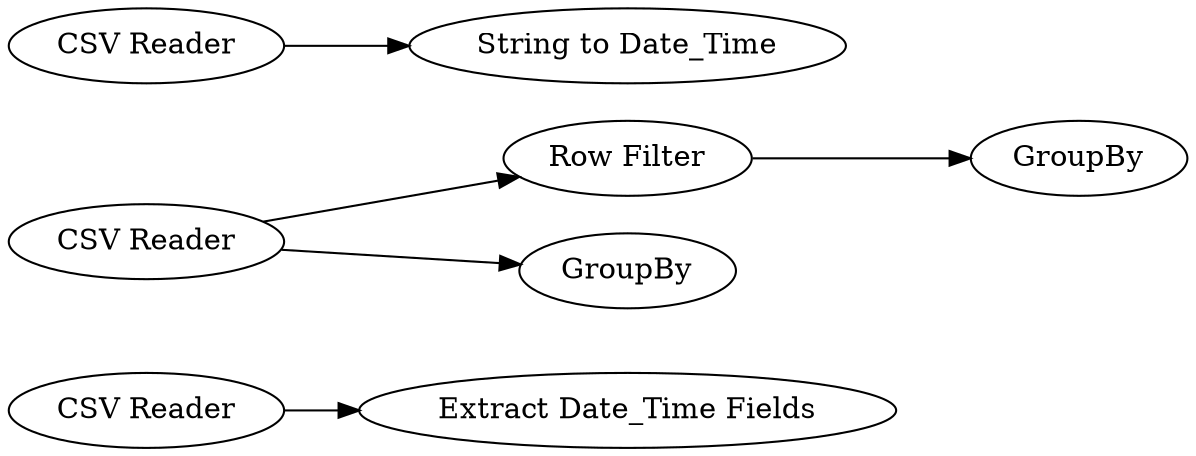 digraph {
	5 -> 4
	42 -> 43
	6 -> 42
	1 -> 2
	6 -> 41
	5 [label="CSV Reader"]
	43 [label=GroupBy]
	1 [label="CSV Reader"]
	42 [label="Row Filter"]
	41 [label=GroupBy]
	4 [label="Extract Date_Time Fields"]
	6 [label="CSV Reader"]
	2 [label="String to Date_Time"]
	rankdir=LR
}
